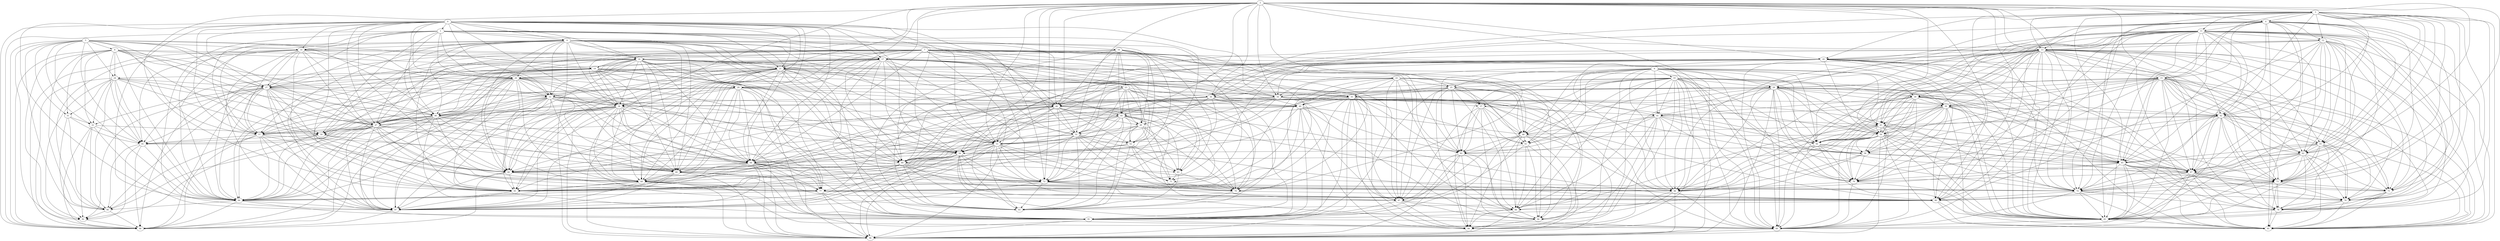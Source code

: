 digraph Geografico_nodes_100_distanciaMax_3 {
0;
1;
2;
3;
4;
5;
6;
7;
8;
9;
10;
11;
12;
13;
14;
15;
16;
17;
18;
19;
20;
21;
22;
23;
24;
25;
26;
27;
28;
29;
30;
31;
32;
33;
34;
35;
36;
37;
38;
39;
40;
41;
42;
43;
44;
45;
46;
47;
48;
49;
50;
51;
52;
53;
54;
55;
56;
57;
58;
59;
60;
61;
62;
63;
64;
65;
66;
67;
68;
69;
70;
71;
72;
73;
74;
75;
76;
77;
78;
79;
80;
81;
82;
83;
84;
85;
86;
87;
88;
89;
90;
91;
92;
93;
94;
95;
96;
97;
98;
99;
0 -> 1;
0 -> 9;
0 -> 14;
0 -> 17;
0 -> 18;
0 -> 21;
0 -> 26;
0 -> 27;
0 -> 33;
0 -> 34;
0 -> 38;
0 -> 46;
0 -> 47;
0 -> 53;
0 -> 54;
0 -> 57;
0 -> 64;
0 -> 66;
0 -> 68;
0 -> 69;
0 -> 72;
0 -> 84;
0 -> 85;
0 -> 97;
0 -> 98;
1 -> 9;
1 -> 14;
1 -> 16;
1 -> 17;
1 -> 21;
1 -> 26;
1 -> 27;
1 -> 33;
1 -> 44;
1 -> 51;
1 -> 52;
1 -> 57;
1 -> 60;
1 -> 66;
1 -> 85;
1 -> 97;
1 -> 98;
2 -> 3;
2 -> 4;
2 -> 13;
2 -> 17;
2 -> 20;
2 -> 21;
2 -> 34;
2 -> 36;
2 -> 44;
2 -> 45;
2 -> 50;
2 -> 51;
2 -> 53;
2 -> 54;
2 -> 60;
2 -> 62;
2 -> 72;
2 -> 73;
2 -> 74;
2 -> 79;
2 -> 80;
2 -> 83;
2 -> 85;
2 -> 89;
2 -> 93;
2 -> 95;
3 -> 4;
3 -> 11;
3 -> 12;
3 -> 13;
3 -> 15;
3 -> 20;
3 -> 36;
3 -> 42;
3 -> 55;
3 -> 62;
3 -> 65;
3 -> 67;
3 -> 73;
3 -> 74;
3 -> 75;
3 -> 76;
3 -> 78;
3 -> 80;
3 -> 83;
3 -> 95;
4 -> 11;
4 -> 12;
4 -> 13;
4 -> 15;
4 -> 20;
4 -> 36;
4 -> 42;
4 -> 55;
4 -> 62;
4 -> 65;
4 -> 67;
4 -> 73;
4 -> 74;
4 -> 75;
4 -> 76;
4 -> 78;
4 -> 80;
4 -> 83;
4 -> 95;
5 -> 8;
5 -> 14;
5 -> 19;
5 -> 24;
5 -> 27;
5 -> 31;
5 -> 32;
5 -> 46;
5 -> 47;
5 -> 57;
5 -> 59;
5 -> 81;
5 -> 84;
5 -> 90;
5 -> 92;
5 -> 98;
6 -> 10;
6 -> 25;
6 -> 28;
6 -> 30;
6 -> 37;
6 -> 39;
6 -> 41;
6 -> 43;
6 -> 48;
6 -> 56;
6 -> 58;
6 -> 61;
6 -> 70;
6 -> 82;
6 -> 86;
6 -> 88;
6 -> 94;
6 -> 99;
7 -> 18;
7 -> 19;
7 -> 22;
7 -> 25;
7 -> 29;
7 -> 35;
7 -> 38;
7 -> 40;
7 -> 46;
7 -> 47;
7 -> 48;
7 -> 59;
7 -> 64;
7 -> 68;
7 -> 69;
7 -> 77;
7 -> 82;
7 -> 84;
7 -> 87;
7 -> 91;
7 -> 96;
7 -> 99;
8 -> 18;
8 -> 19;
8 -> 24;
8 -> 27;
8 -> 31;
8 -> 32;
8 -> 46;
8 -> 47;
8 -> 59;
8 -> 81;
8 -> 84;
8 -> 90;
8 -> 92;
8 -> 98;
9 -> 14;
9 -> 17;
9 -> 18;
9 -> 21;
9 -> 26;
9 -> 27;
9 -> 33;
9 -> 34;
9 -> 38;
9 -> 44;
9 -> 46;
9 -> 47;
9 -> 53;
9 -> 54;
9 -> 57;
9 -> 60;
9 -> 64;
9 -> 66;
9 -> 68;
9 -> 69;
9 -> 72;
9 -> 84;
9 -> 85;
9 -> 96;
9 -> 97;
10 -> 25;
10 -> 28;
10 -> 30;
10 -> 34;
10 -> 35;
10 -> 37;
10 -> 39;
10 -> 41;
10 -> 43;
10 -> 48;
10 -> 50;
10 -> 56;
10 -> 58;
10 -> 61;
10 -> 70;
10 -> 82;
10 -> 86;
10 -> 88;
10 -> 89;
10 -> 94;
10 -> 96;
10 -> 99;
11 -> 12;
11 -> 13;
11 -> 15;
11 -> 28;
11 -> 30;
11 -> 39;
11 -> 42;
11 -> 43;
11 -> 50;
11 -> 55;
11 -> 56;
11 -> 58;
11 -> 62;
11 -> 65;
11 -> 67;
11 -> 70;
11 -> 73;
11 -> 74;
11 -> 75;
11 -> 76;
11 -> 78;
11 -> 83;
11 -> 89;
11 -> 95;
12 -> 13;
12 -> 20;
12 -> 36;
12 -> 42;
12 -> 55;
12 -> 62;
12 -> 67;
12 -> 73;
12 -> 74;
12 -> 75;
12 -> 76;
12 -> 78;
12 -> 80;
12 -> 83;
12 -> 95;
13 -> 15;
13 -> 20;
13 -> 28;
13 -> 30;
13 -> 34;
13 -> 39;
13 -> 42;
13 -> 43;
13 -> 50;
13 -> 53;
13 -> 54;
13 -> 55;
13 -> 56;
13 -> 62;
13 -> 65;
13 -> 67;
13 -> 70;
13 -> 73;
13 -> 74;
13 -> 75;
13 -> 76;
13 -> 78;
13 -> 80;
13 -> 83;
13 -> 86;
13 -> 89;
13 -> 95;
14 -> 17;
14 -> 21;
14 -> 26;
14 -> 27;
14 -> 33;
14 -> 47;
14 -> 57;
14 -> 66;
14 -> 81;
14 -> 84;
14 -> 85;
14 -> 90;
14 -> 97;
14 -> 98;
15 -> 28;
15 -> 30;
15 -> 39;
15 -> 42;
15 -> 43;
15 -> 50;
15 -> 55;
15 -> 56;
15 -> 58;
15 -> 62;
15 -> 65;
15 -> 67;
15 -> 70;
15 -> 73;
15 -> 75;
15 -> 76;
15 -> 78;
15 -> 83;
15 -> 95;
16 -> 17;
16 -> 23;
16 -> 44;
16 -> 45;
16 -> 49;
16 -> 51;
16 -> 52;
16 -> 60;
16 -> 63;
16 -> 66;
16 -> 71;
16 -> 79;
17 -> 21;
17 -> 23;
17 -> 26;
17 -> 33;
17 -> 44;
17 -> 45;
17 -> 49;
17 -> 51;
17 -> 52;
17 -> 53;
17 -> 54;
17 -> 57;
17 -> 60;
17 -> 64;
17 -> 66;
17 -> 72;
17 -> 79;
17 -> 80;
17 -> 85;
17 -> 93;
17 -> 97;
18 -> 19;
18 -> 26;
18 -> 27;
18 -> 29;
18 -> 33;
18 -> 35;
18 -> 38;
18 -> 40;
18 -> 46;
18 -> 47;
18 -> 59;
18 -> 64;
18 -> 68;
18 -> 69;
18 -> 77;
18 -> 84;
18 -> 87;
18 -> 91;
18 -> 96;
18 -> 97;
19 -> 24;
19 -> 27;
19 -> 29;
19 -> 35;
19 -> 38;
19 -> 40;
19 -> 46;
19 -> 47;
19 -> 59;
19 -> 68;
19 -> 69;
19 -> 77;
19 -> 81;
19 -> 84;
19 -> 87;
19 -> 91;
20 -> 21;
20 -> 34;
20 -> 36;
20 -> 44;
20 -> 50;
20 -> 53;
20 -> 54;
20 -> 60;
20 -> 62;
20 -> 67;
20 -> 72;
20 -> 73;
20 -> 74;
20 -> 80;
20 -> 83;
20 -> 86;
20 -> 89;
20 -> 93;
20 -> 95;
21 -> 26;
21 -> 33;
21 -> 34;
21 -> 38;
21 -> 44;
21 -> 51;
21 -> 53;
21 -> 54;
21 -> 57;
21 -> 60;
21 -> 64;
21 -> 66;
21 -> 69;
21 -> 72;
21 -> 85;
21 -> 89;
21 -> 96;
21 -> 97;
22 -> 25;
22 -> 29;
22 -> 35;
22 -> 37;
22 -> 40;
22 -> 48;
22 -> 61;
22 -> 77;
22 -> 82;
22 -> 87;
22 -> 88;
22 -> 91;
22 -> 94;
22 -> 99;
23 -> 36;
23 -> 44;
23 -> 45;
23 -> 49;
23 -> 51;
23 -> 52;
23 -> 60;
23 -> 63;
23 -> 71;
23 -> 72;
23 -> 79;
23 -> 93;
24 -> 27;
24 -> 31;
24 -> 32;
24 -> 46;
24 -> 47;
24 -> 59;
24 -> 81;
24 -> 84;
24 -> 90;
24 -> 92;
24 -> 98;
25 -> 35;
25 -> 37;
25 -> 40;
25 -> 41;
25 -> 48;
25 -> 61;
25 -> 77;
25 -> 82;
25 -> 87;
25 -> 88;
25 -> 91;
25 -> 94;
25 -> 99;
26 -> 27;
26 -> 33;
26 -> 38;
26 -> 46;
26 -> 47;
26 -> 53;
26 -> 54;
26 -> 57;
26 -> 64;
26 -> 66;
26 -> 68;
26 -> 69;
26 -> 72;
26 -> 84;
26 -> 85;
26 -> 97;
26 -> 98;
27 -> 32;
27 -> 33;
27 -> 38;
27 -> 46;
27 -> 47;
27 -> 57;
27 -> 66;
27 -> 68;
27 -> 69;
27 -> 81;
27 -> 84;
27 -> 85;
27 -> 90;
27 -> 92;
27 -> 97;
27 -> 98;
28 -> 30;
28 -> 34;
28 -> 39;
28 -> 41;
28 -> 43;
28 -> 48;
28 -> 50;
28 -> 54;
28 -> 56;
28 -> 58;
28 -> 64;
28 -> 65;
28 -> 67;
28 -> 70;
28 -> 82;
28 -> 83;
28 -> 86;
28 -> 88;
28 -> 89;
28 -> 96;
29 -> 35;
29 -> 38;
29 -> 40;
29 -> 46;
29 -> 47;
29 -> 59;
29 -> 64;
29 -> 68;
29 -> 69;
29 -> 77;
29 -> 84;
29 -> 87;
29 -> 91;
29 -> 96;
30 -> 39;
30 -> 41;
30 -> 42;
30 -> 43;
30 -> 50;
30 -> 56;
30 -> 58;
30 -> 65;
30 -> 67;
30 -> 70;
30 -> 83;
30 -> 86;
30 -> 89;
31 -> 32;
31 -> 81;
31 -> 90;
31 -> 92;
32 -> 59;
32 -> 81;
32 -> 84;
32 -> 90;
32 -> 92;
32 -> 98;
33 -> 38;
33 -> 44;
33 -> 46;
33 -> 47;
33 -> 53;
33 -> 54;
33 -> 57;
33 -> 64;
33 -> 66;
33 -> 68;
33 -> 69;
33 -> 72;
33 -> 84;
33 -> 85;
33 -> 97;
33 -> 98;
34 -> 38;
34 -> 50;
34 -> 53;
34 -> 54;
34 -> 56;
34 -> 64;
34 -> 69;
34 -> 74;
34 -> 85;
34 -> 86;
34 -> 89;
34 -> 91;
34 -> 96;
35 -> 37;
35 -> 38;
35 -> 40;
35 -> 46;
35 -> 48;
35 -> 61;
35 -> 68;
35 -> 69;
35 -> 77;
35 -> 82;
35 -> 87;
35 -> 88;
35 -> 91;
35 -> 94;
35 -> 96;
35 -> 99;
36 -> 44;
36 -> 45;
36 -> 49;
36 -> 51;
36 -> 53;
36 -> 60;
36 -> 72;
36 -> 73;
36 -> 74;
36 -> 79;
36 -> 80;
36 -> 93;
37 -> 41;
37 -> 48;
37 -> 61;
37 -> 82;
37 -> 87;
37 -> 88;
37 -> 94;
37 -> 99;
38 -> 46;
38 -> 47;
38 -> 54;
38 -> 57;
38 -> 64;
38 -> 66;
38 -> 68;
38 -> 69;
38 -> 77;
38 -> 84;
38 -> 85;
38 -> 91;
38 -> 96;
38 -> 97;
39 -> 41;
39 -> 42;
39 -> 43;
39 -> 50;
39 -> 56;
39 -> 58;
39 -> 65;
39 -> 67;
39 -> 70;
39 -> 83;
39 -> 86;
39 -> 89;
39 -> 95;
40 -> 46;
40 -> 48;
40 -> 59;
40 -> 68;
40 -> 77;
40 -> 82;
40 -> 87;
40 -> 91;
40 -> 94;
40 -> 99;
41 -> 43;
41 -> 48;
41 -> 56;
41 -> 58;
41 -> 61;
41 -> 70;
41 -> 82;
41 -> 86;
41 -> 88;
41 -> 94;
41 -> 99;
42 -> 43;
42 -> 55;
42 -> 56;
42 -> 58;
42 -> 62;
42 -> 65;
42 -> 67;
42 -> 70;
42 -> 73;
42 -> 75;
42 -> 76;
42 -> 78;
42 -> 83;
42 -> 95;
43 -> 48;
43 -> 50;
43 -> 56;
43 -> 58;
43 -> 65;
43 -> 67;
43 -> 70;
43 -> 83;
43 -> 86;
43 -> 88;
43 -> 89;
44 -> 45;
44 -> 49;
44 -> 51;
44 -> 52;
44 -> 53;
44 -> 54;
44 -> 60;
44 -> 63;
44 -> 66;
44 -> 72;
44 -> 79;
44 -> 80;
44 -> 85;
44 -> 93;
44 -> 97;
45 -> 49;
45 -> 51;
45 -> 52;
45 -> 53;
45 -> 60;
45 -> 63;
45 -> 66;
45 -> 71;
45 -> 72;
45 -> 79;
45 -> 80;
45 -> 85;
45 -> 93;
46 -> 47;
46 -> 57;
46 -> 59;
46 -> 64;
46 -> 68;
46 -> 69;
46 -> 77;
46 -> 81;
46 -> 84;
46 -> 91;
46 -> 97;
46 -> 98;
47 -> 57;
47 -> 59;
47 -> 64;
47 -> 66;
47 -> 68;
47 -> 69;
47 -> 77;
47 -> 81;
47 -> 84;
47 -> 90;
47 -> 91;
47 -> 97;
47 -> 98;
48 -> 61;
48 -> 82;
48 -> 86;
48 -> 87;
48 -> 88;
48 -> 91;
48 -> 94;
48 -> 96;
48 -> 99;
49 -> 51;
49 -> 52;
49 -> 60;
49 -> 63;
49 -> 71;
49 -> 72;
49 -> 79;
49 -> 93;
50 -> 53;
50 -> 54;
50 -> 56;
50 -> 58;
50 -> 64;
50 -> 65;
50 -> 67;
50 -> 70;
50 -> 73;
50 -> 74;
50 -> 83;
50 -> 86;
50 -> 89;
50 -> 95;
50 -> 96;
51 -> 52;
51 -> 53;
51 -> 60;
51 -> 63;
51 -> 66;
51 -> 71;
51 -> 72;
51 -> 79;
51 -> 80;
51 -> 85;
51 -> 93;
52 -> 60;
52 -> 63;
52 -> 66;
52 -> 71;
52 -> 79;
52 -> 93;
53 -> 54;
53 -> 60;
53 -> 64;
53 -> 66;
53 -> 72;
53 -> 74;
53 -> 80;
53 -> 85;
53 -> 86;
53 -> 89;
53 -> 93;
53 -> 96;
53 -> 97;
54 -> 60;
54 -> 64;
54 -> 66;
54 -> 69;
54 -> 72;
54 -> 74;
54 -> 80;
54 -> 85;
54 -> 86;
54 -> 89;
54 -> 96;
54 -> 97;
55 -> 62;
55 -> 65;
55 -> 67;
55 -> 73;
55 -> 74;
55 -> 75;
55 -> 76;
55 -> 78;
55 -> 83;
55 -> 95;
56 -> 58;
56 -> 65;
56 -> 67;
56 -> 70;
56 -> 83;
56 -> 86;
56 -> 89;
57 -> 64;
57 -> 66;
57 -> 81;
57 -> 84;
57 -> 85;
57 -> 90;
57 -> 97;
57 -> 98;
58 -> 65;
58 -> 67;
58 -> 70;
58 -> 86;
58 -> 88;
59 -> 68;
59 -> 77;
59 -> 81;
59 -> 84;
59 -> 92;
60 -> 63;
60 -> 66;
60 -> 72;
60 -> 79;
60 -> 80;
60 -> 85;
60 -> 93;
60 -> 97;
61 -> 82;
61 -> 87;
61 -> 88;
61 -> 94;
61 -> 99;
62 -> 65;
62 -> 67;
62 -> 73;
62 -> 74;
62 -> 75;
62 -> 76;
62 -> 78;
62 -> 80;
62 -> 83;
62 -> 95;
63 -> 71;
63 -> 79;
63 -> 93;
64 -> 66;
64 -> 68;
64 -> 69;
64 -> 72;
64 -> 77;
64 -> 85;
64 -> 86;
64 -> 89;
64 -> 91;
64 -> 96;
64 -> 97;
65 -> 67;
65 -> 70;
65 -> 73;
65 -> 74;
65 -> 75;
65 -> 76;
65 -> 78;
65 -> 83;
65 -> 86;
65 -> 89;
65 -> 95;
66 -> 69;
66 -> 72;
66 -> 85;
66 -> 97;
66 -> 98;
67 -> 70;
67 -> 73;
67 -> 74;
67 -> 75;
67 -> 76;
67 -> 78;
67 -> 83;
67 -> 89;
67 -> 95;
68 -> 69;
68 -> 77;
68 -> 84;
68 -> 87;
68 -> 91;
68 -> 96;
68 -> 97;
69 -> 77;
69 -> 84;
69 -> 85;
69 -> 86;
69 -> 89;
69 -> 91;
69 -> 96;
69 -> 97;
70 -> 83;
70 -> 86;
70 -> 89;
71 -> 79;
72 -> 74;
72 -> 79;
72 -> 80;
72 -> 85;
72 -> 93;
72 -> 97;
73 -> 74;
73 -> 75;
73 -> 76;
73 -> 78;
73 -> 80;
73 -> 83;
73 -> 95;
74 -> 76;
74 -> 78;
74 -> 80;
74 -> 83;
74 -> 89;
74 -> 95;
75 -> 76;
75 -> 78;
75 -> 83;
75 -> 95;
76 -> 78;
76 -> 83;
76 -> 95;
77 -> 84;
77 -> 87;
77 -> 91;
77 -> 96;
78 -> 83;
78 -> 95;
79 -> 80;
79 -> 93;
80 -> 83;
80 -> 93;
80 -> 95;
81 -> 84;
81 -> 90;
81 -> 92;
81 -> 98;
82 -> 87;
82 -> 88;
82 -> 91;
82 -> 94;
82 -> 96;
82 -> 99;
83 -> 89;
83 -> 95;
84 -> 90;
84 -> 91;
84 -> 97;
84 -> 98;
85 -> 97;
86 -> 88;
86 -> 89;
86 -> 91;
86 -> 96;
87 -> 88;
87 -> 91;
87 -> 94;
87 -> 99;
88 -> 91;
88 -> 94;
88 -> 96;
88 -> 99;
89 -> 96;
90 -> 92;
90 -> 98;
91 -> 96;
91 -> 99;
92 -> 98;
94 -> 99;
97 -> 98;
}